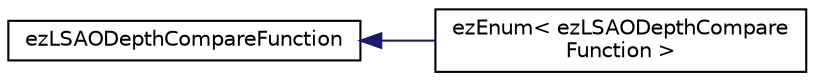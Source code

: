 digraph "Graphical Class Hierarchy"
{
 // LATEX_PDF_SIZE
  edge [fontname="Helvetica",fontsize="10",labelfontname="Helvetica",labelfontsize="10"];
  node [fontname="Helvetica",fontsize="10",shape=record];
  rankdir="LR";
  Node0 [label="ezLSAODepthCompareFunction",height=0.2,width=0.4,color="black", fillcolor="white", style="filled",URL="$d7/d9e/structez_l_s_a_o_depth_compare_function.htm",tooltip="Defines the depth compare function to be used to decide sample weights."];
  Node0 -> Node1 [dir="back",color="midnightblue",fontsize="10",style="solid",fontname="Helvetica"];
  Node1 [label="ezEnum\< ezLSAODepthCompare\lFunction \>",height=0.2,width=0.4,color="black", fillcolor="white", style="filled",URL="$d6/dd9/structez_enum.htm",tooltip=" "];
}
